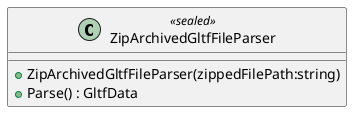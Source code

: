 @startuml
class ZipArchivedGltfFileParser <<sealed>> {
    + ZipArchivedGltfFileParser(zippedFilePath:string)
    + Parse() : GltfData
}
@enduml
